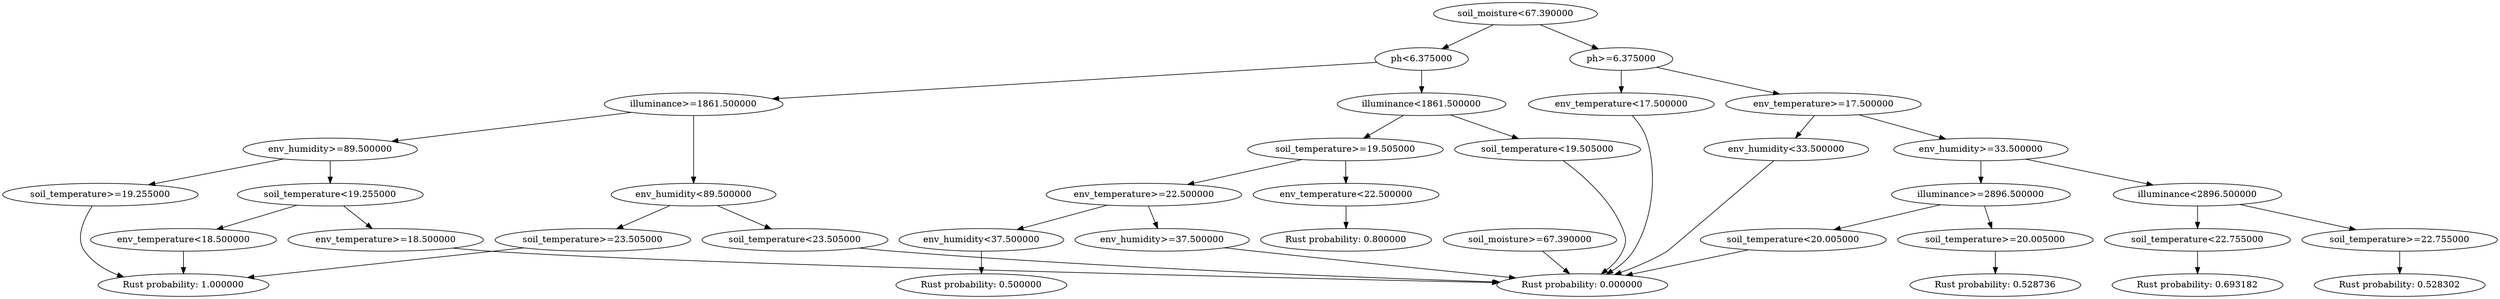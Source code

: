 digraph G {
"soil_moisture<67.390000"->"ph<6.375000"
"soil_moisture<67.390000"->"ph>=6.375000"
"ph<6.375000"->"illuminance<1861.500000"
"ph<6.375000"->"illuminance>=1861.500000"
"illuminance<1861.500000"->"soil_temperature<19.505000"
"illuminance<1861.500000"->"soil_temperature>=19.505000"
"soil_temperature<19.505000"->"Rust probability: 0.000000"
"soil_temperature>=19.505000"->"env_temperature<22.500000"
"soil_temperature>=19.505000"->"env_temperature>=22.500000"
"env_temperature<22.500000"->"Rust probability: 0.800000"
"env_temperature>=22.500000"->"env_humidity<37.500000"
"env_temperature>=22.500000"->"env_humidity>=37.500000"
"env_humidity<37.500000"->"Rust probability: 0.500000"
"env_humidity>=37.500000"->"Rust probability: 0.000000"
"illuminance>=1861.500000"->"env_humidity<89.500000"
"illuminance>=1861.500000"->"env_humidity>=89.500000"
"env_humidity<89.500000"->"soil_temperature<23.505000"
"env_humidity<89.500000"->"soil_temperature>=23.505000"
"soil_temperature<23.505000"->"Rust probability: 0.000000"
"soil_temperature>=23.505000"->"Rust probability: 1.000000"
"env_humidity>=89.500000"->"soil_temperature<19.255000"
"env_humidity>=89.500000"->"soil_temperature>=19.255000"
"soil_temperature<19.255000"->"env_temperature<18.500000"
"soil_temperature<19.255000"->"env_temperature>=18.500000"
"env_temperature<18.500000"->"Rust probability: 1.000000"
"env_temperature>=18.500000"->"Rust probability: 0.000000"
"soil_temperature>=19.255000"->"Rust probability: 1.000000"
"ph>=6.375000"->"env_temperature<17.500000"
"ph>=6.375000"->"env_temperature>=17.500000"
"env_temperature<17.500000"->"Rust probability: 0.000000"
"env_temperature>=17.500000"->"env_humidity<33.500000"
"env_temperature>=17.500000"->"env_humidity>=33.500000"
"env_humidity<33.500000"->"Rust probability: 0.000000"
"env_humidity>=33.500000"->"illuminance<2896.500000"
"env_humidity>=33.500000"->"illuminance>=2896.500000"
"illuminance<2896.500000"->"soil_temperature<22.755000"
"illuminance<2896.500000"->"soil_temperature>=22.755000"
"soil_temperature<22.755000"->"Rust probability: 0.693182"
"soil_temperature>=22.755000"->"Rust probability: 0.528302"
"illuminance>=2896.500000"->"soil_temperature<20.005000"
"illuminance>=2896.500000"->"soil_temperature>=20.005000"
"soil_temperature<20.005000"->"Rust probability: 0.000000"
"soil_temperature>=20.005000"->"Rust probability: 0.528736"
"soil_moisture>=67.390000"->"Rust probability: 0.000000"
}
